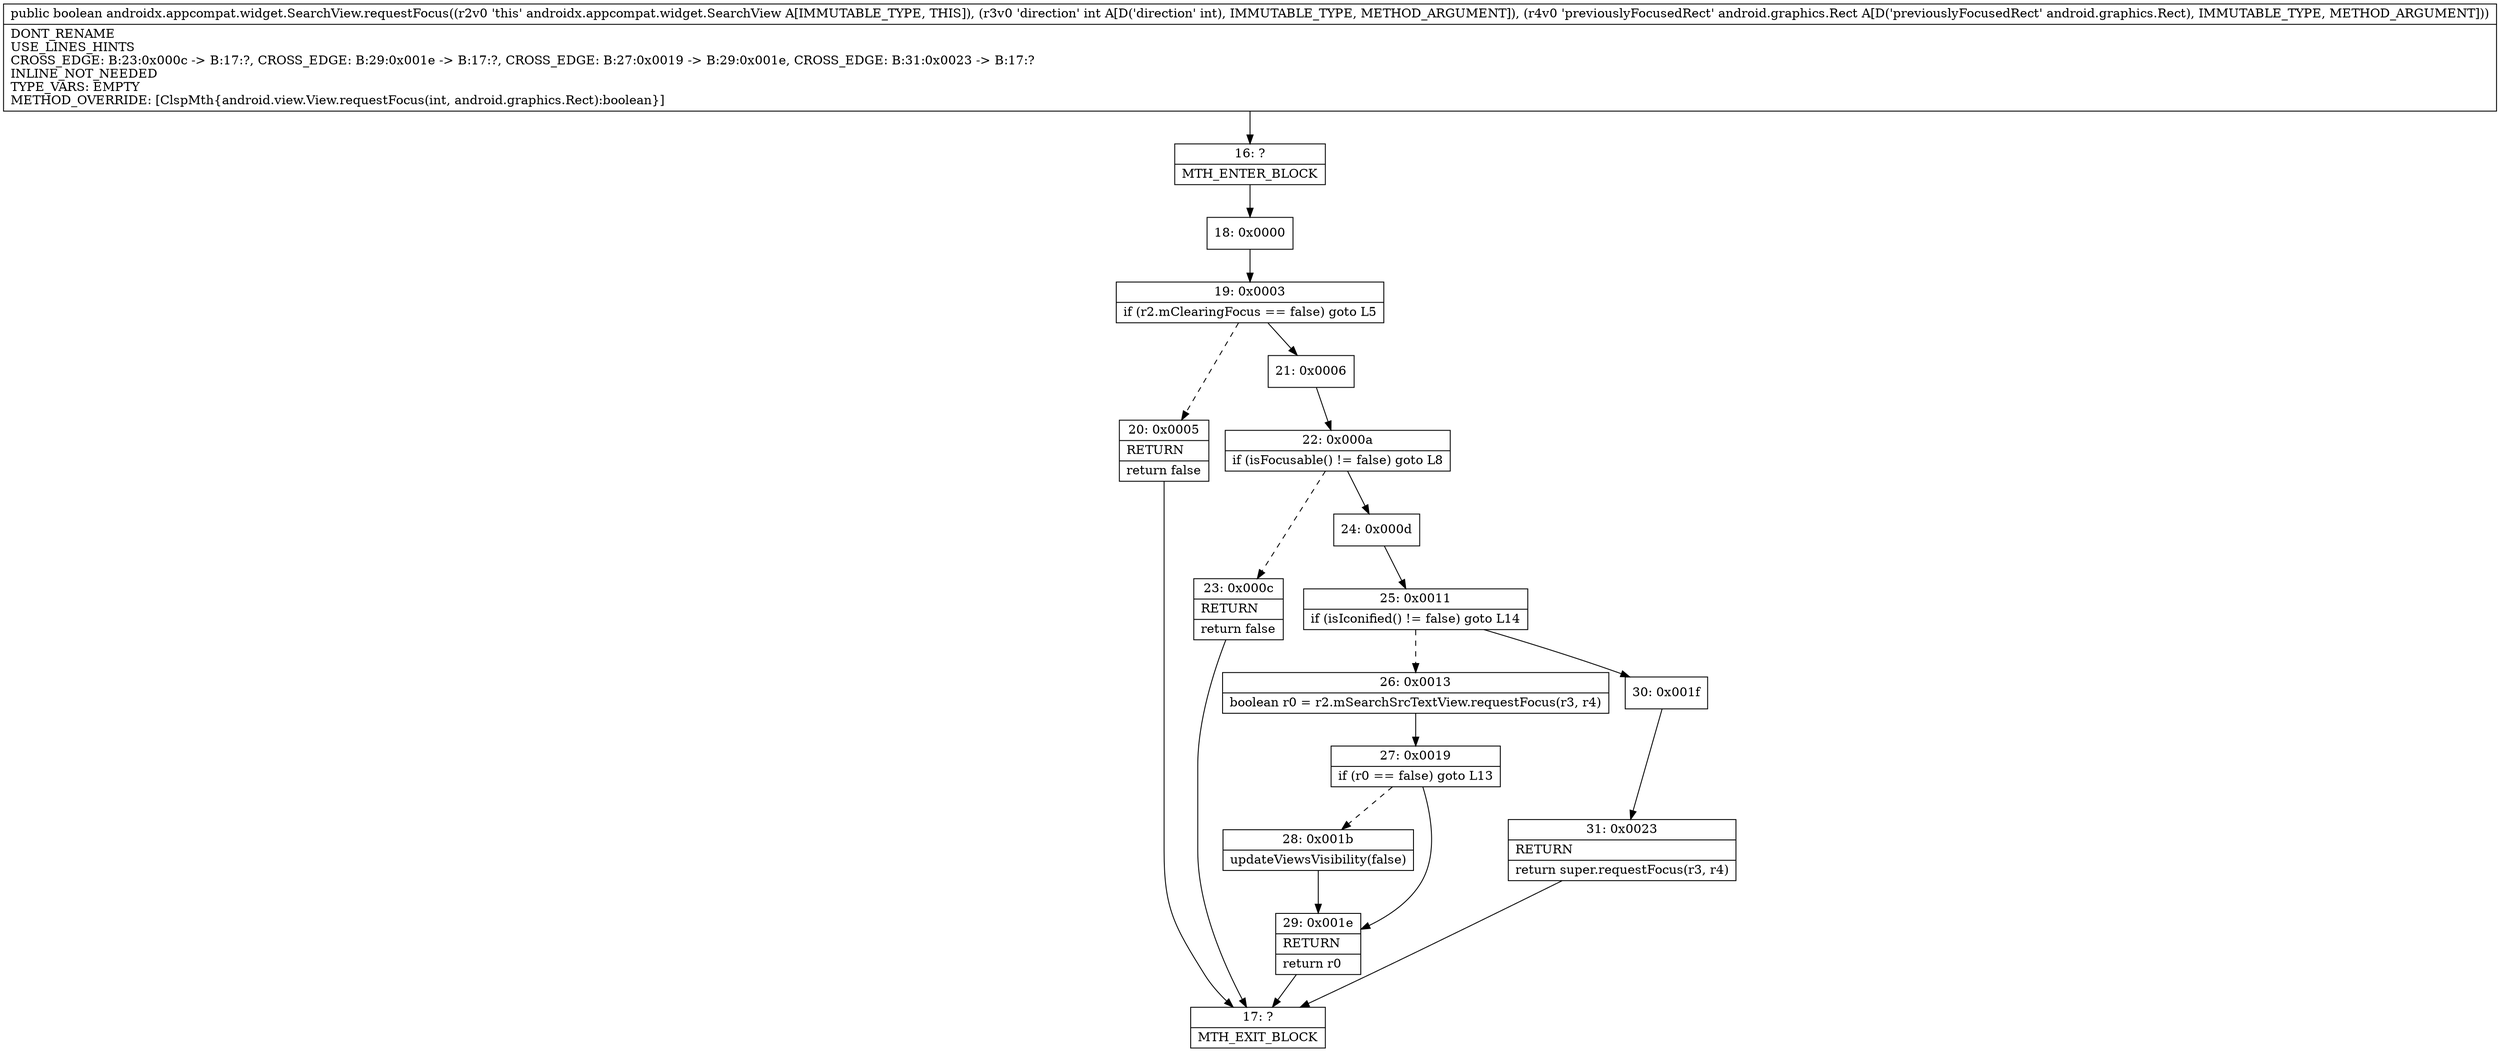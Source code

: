 digraph "CFG forandroidx.appcompat.widget.SearchView.requestFocus(ILandroid\/graphics\/Rect;)Z" {
Node_16 [shape=record,label="{16\:\ ?|MTH_ENTER_BLOCK\l}"];
Node_18 [shape=record,label="{18\:\ 0x0000}"];
Node_19 [shape=record,label="{19\:\ 0x0003|if (r2.mClearingFocus == false) goto L5\l}"];
Node_20 [shape=record,label="{20\:\ 0x0005|RETURN\l|return false\l}"];
Node_17 [shape=record,label="{17\:\ ?|MTH_EXIT_BLOCK\l}"];
Node_21 [shape=record,label="{21\:\ 0x0006}"];
Node_22 [shape=record,label="{22\:\ 0x000a|if (isFocusable() != false) goto L8\l}"];
Node_23 [shape=record,label="{23\:\ 0x000c|RETURN\l|return false\l}"];
Node_24 [shape=record,label="{24\:\ 0x000d}"];
Node_25 [shape=record,label="{25\:\ 0x0011|if (isIconified() != false) goto L14\l}"];
Node_26 [shape=record,label="{26\:\ 0x0013|boolean r0 = r2.mSearchSrcTextView.requestFocus(r3, r4)\l}"];
Node_27 [shape=record,label="{27\:\ 0x0019|if (r0 == false) goto L13\l}"];
Node_28 [shape=record,label="{28\:\ 0x001b|updateViewsVisibility(false)\l}"];
Node_29 [shape=record,label="{29\:\ 0x001e|RETURN\l|return r0\l}"];
Node_30 [shape=record,label="{30\:\ 0x001f}"];
Node_31 [shape=record,label="{31\:\ 0x0023|RETURN\l|return super.requestFocus(r3, r4)\l}"];
MethodNode[shape=record,label="{public boolean androidx.appcompat.widget.SearchView.requestFocus((r2v0 'this' androidx.appcompat.widget.SearchView A[IMMUTABLE_TYPE, THIS]), (r3v0 'direction' int A[D('direction' int), IMMUTABLE_TYPE, METHOD_ARGUMENT]), (r4v0 'previouslyFocusedRect' android.graphics.Rect A[D('previouslyFocusedRect' android.graphics.Rect), IMMUTABLE_TYPE, METHOD_ARGUMENT]))  | DONT_RENAME\lUSE_LINES_HINTS\lCROSS_EDGE: B:23:0x000c \-\> B:17:?, CROSS_EDGE: B:29:0x001e \-\> B:17:?, CROSS_EDGE: B:27:0x0019 \-\> B:29:0x001e, CROSS_EDGE: B:31:0x0023 \-\> B:17:?\lINLINE_NOT_NEEDED\lTYPE_VARS: EMPTY\lMETHOD_OVERRIDE: [ClspMth\{android.view.View.requestFocus(int, android.graphics.Rect):boolean\}]\l}"];
MethodNode -> Node_16;Node_16 -> Node_18;
Node_18 -> Node_19;
Node_19 -> Node_20[style=dashed];
Node_19 -> Node_21;
Node_20 -> Node_17;
Node_21 -> Node_22;
Node_22 -> Node_23[style=dashed];
Node_22 -> Node_24;
Node_23 -> Node_17;
Node_24 -> Node_25;
Node_25 -> Node_26[style=dashed];
Node_25 -> Node_30;
Node_26 -> Node_27;
Node_27 -> Node_28[style=dashed];
Node_27 -> Node_29;
Node_28 -> Node_29;
Node_29 -> Node_17;
Node_30 -> Node_31;
Node_31 -> Node_17;
}

